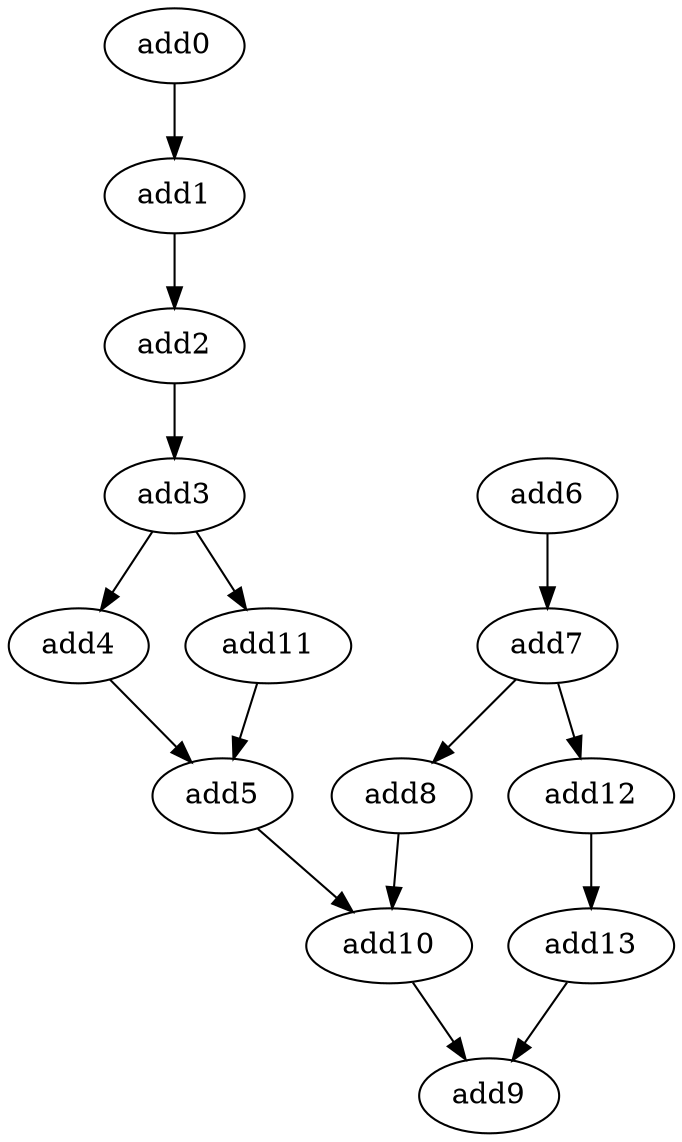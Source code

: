 digraph "G" {
add0 [opcode=add];
add1 [opcode=add];
add2 [opcode=add];
add3 [opcode=add];
add4 [opcode=add];
add5 [opcode=add];
add10 [opcode=add];
add6 [opcode=add];
add7 [opcode=add];
add8 [opcode=add];
add9 [opcode=add];
add11 [opcode=add];
add12 [opcode=add];
add13 [opcode=add];
add0 -> add1  [key=0];
add1 -> add2  [key=0];
add2 -> add3  [key=0];
add3 -> add4  [key=0];
add3 -> add11  [key=0];
add4 -> add5  [key=0];
add5 -> add10  [key=0];
add10 -> add9  [key=0];
add6 -> add7  [key=0];
add7 -> add8  [key=0];
add7 -> add12  [key=0];
add8 -> add10  [key=0];
add11 -> add5  [key=0];
add12 -> add13  [key=0];
add13 -> add9  [key=0];
}
